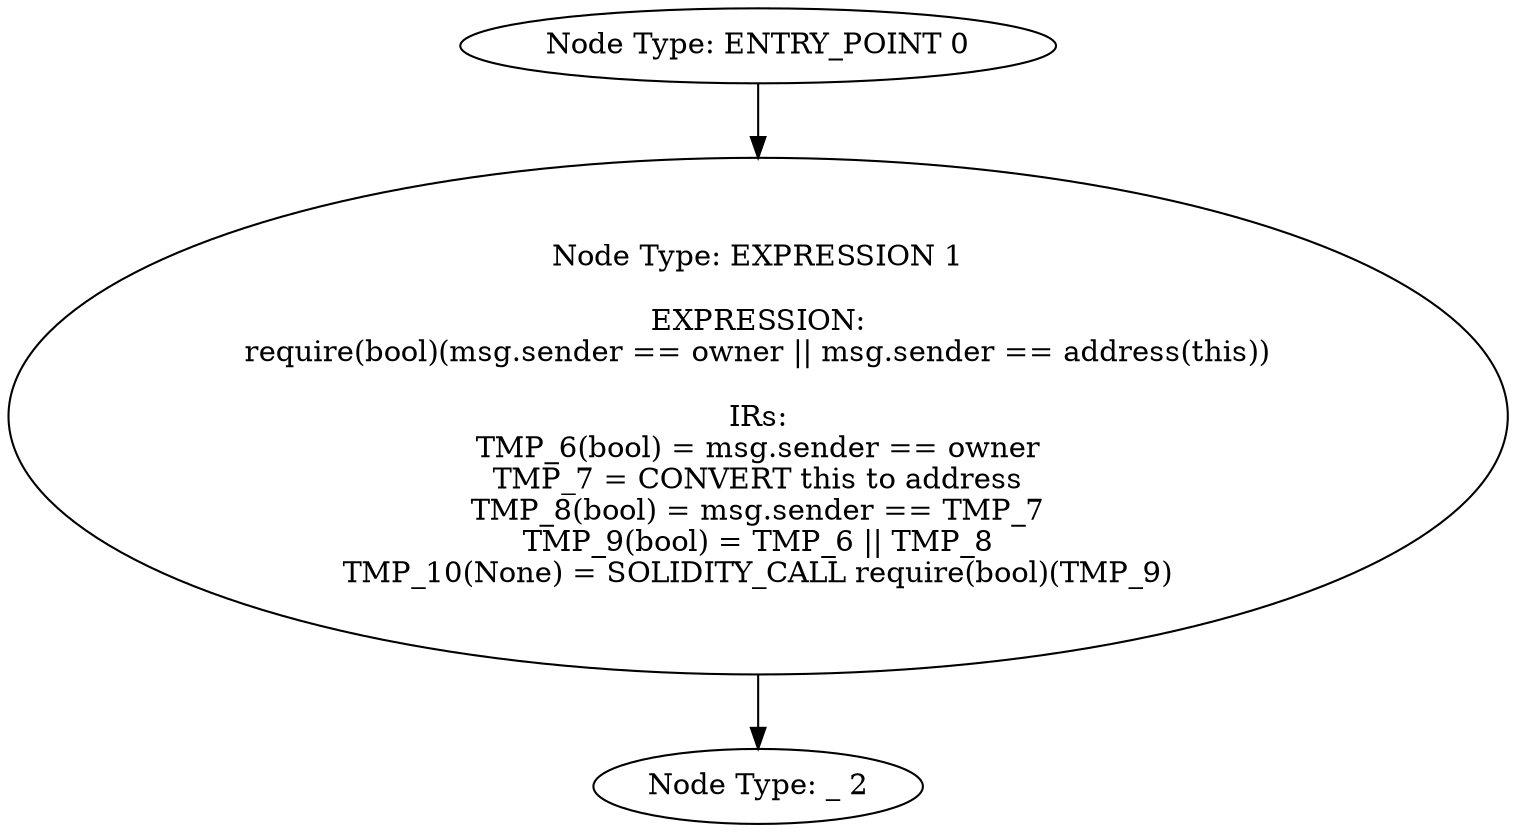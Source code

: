 digraph{
0[label="Node Type: ENTRY_POINT 0
"];
0->1;
1[label="Node Type: EXPRESSION 1

EXPRESSION:
require(bool)(msg.sender == owner || msg.sender == address(this))

IRs:
TMP_6(bool) = msg.sender == owner
TMP_7 = CONVERT this to address
TMP_8(bool) = msg.sender == TMP_7
TMP_9(bool) = TMP_6 || TMP_8
TMP_10(None) = SOLIDITY_CALL require(bool)(TMP_9)"];
1->2;
2[label="Node Type: _ 2
"];
}
